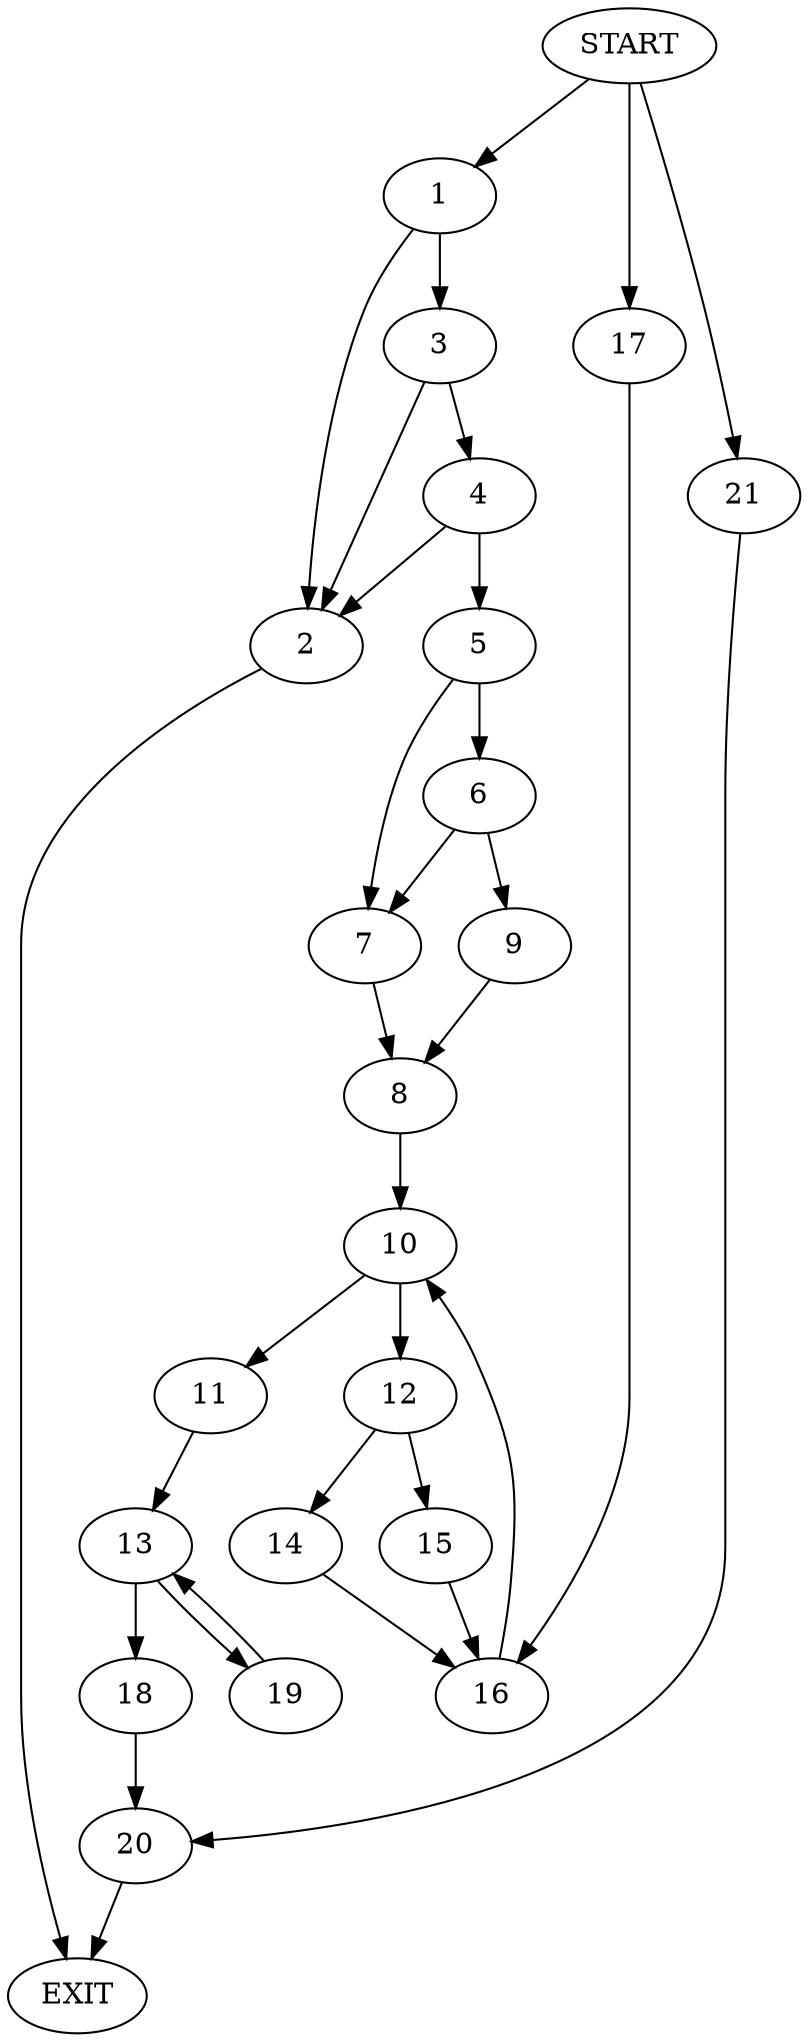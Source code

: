 digraph {
0 [label="START"]
22 [label="EXIT"]
0 -> 1
1 -> 2
1 -> 3
3 -> 4
3 -> 2
2 -> 22
4 -> 2
4 -> 5
5 -> 6
5 -> 7
7 -> 8
6 -> 7
6 -> 9
9 -> 8
8 -> 10
10 -> 11
10 -> 12
11 -> 13
12 -> 14
12 -> 15
15 -> 16
14 -> 16
16 -> 10
0 -> 17
17 -> 16
13 -> 18
13 -> 19
19 -> 13
18 -> 20
20 -> 22
0 -> 21
21 -> 20
}
